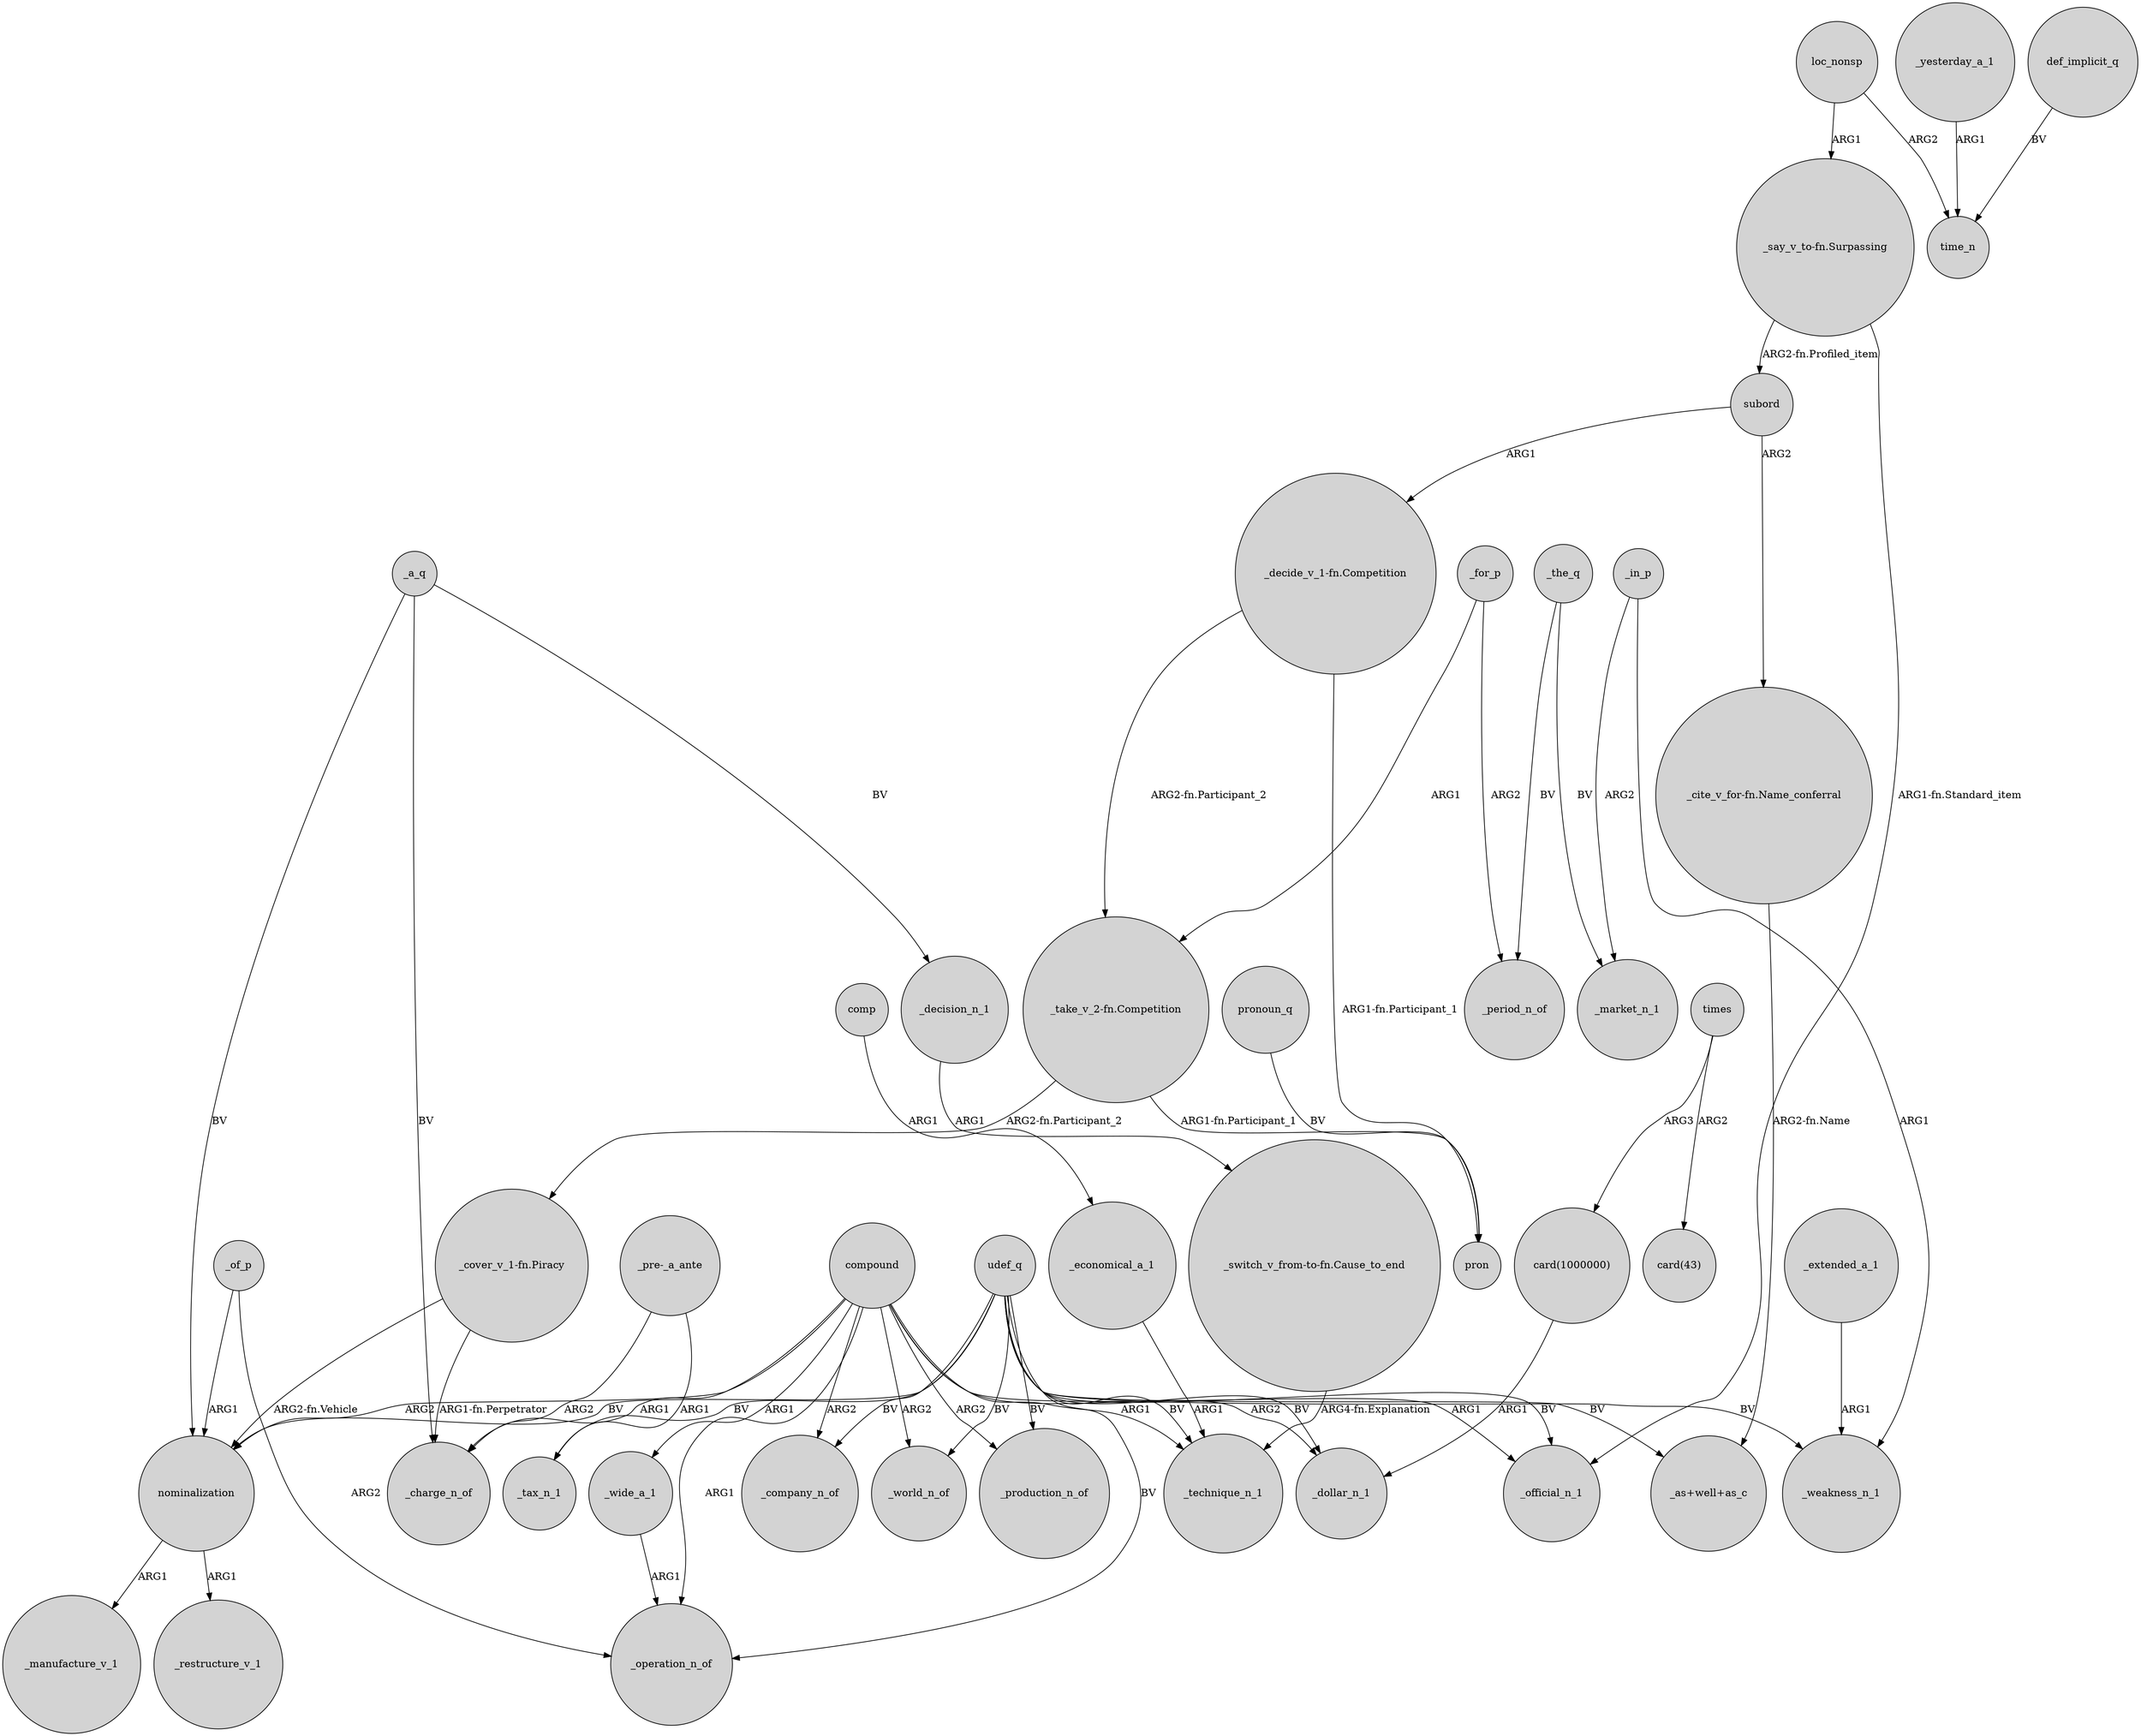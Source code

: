 digraph {
	node [shape=circle style=filled]
	compound -> _world_n_of [label=ARG2]
	_for_p -> "_take_v_2-fn.Competition" [label=ARG1]
	compound -> _charge_n_of [label=ARG1]
	times -> "card(43)" [label=ARG2]
	compound -> nominalization [label=ARG2]
	compound -> _dollar_n_1 [label=ARG2]
	comp -> _economical_a_1 [label=ARG1]
	udef_q -> "_as+well+as_c" [label=BV]
	_extended_a_1 -> _weakness_n_1 [label=ARG1]
	udef_q -> _dollar_n_1 [label=BV]
	_a_q -> _charge_n_of [label=BV]
	_yesterday_a_1 -> time_n [label=ARG1]
	udef_q -> _weakness_n_1 [label=BV]
	udef_q -> _production_n_of [label=BV]
	_for_p -> _period_n_of [label=ARG2]
	nominalization -> _manufacture_v_1 [label=ARG1]
	_of_p -> nominalization [label=ARG1]
	_the_q -> _period_n_of [label=BV]
	compound -> _official_n_1 [label=ARG1]
	udef_q -> _operation_n_of [label=BV]
	"_cover_v_1-fn.Piracy" -> _charge_n_of [label="ARG1-fn.Perpetrator"]
	"_decide_v_1-fn.Competition" -> "_take_v_2-fn.Competition" [label="ARG2-fn.Participant_2"]
	_of_p -> _operation_n_of [label=ARG2]
	_in_p -> _weakness_n_1 [label=ARG1]
	_a_q -> _decision_n_1 [label=BV]
	loc_nonsp -> time_n [label=ARG2]
	_economical_a_1 -> _technique_n_1 [label=ARG1]
	udef_q -> _technique_n_1 [label=BV]
	_in_p -> _market_n_1 [label=ARG2]
	"_cover_v_1-fn.Piracy" -> nominalization [label="ARG2-fn.Vehicle"]
	def_implicit_q -> time_n [label=BV]
	udef_q -> _tax_n_1 [label=BV]
	compound -> _operation_n_of [label=ARG1]
	subord -> "_decide_v_1-fn.Competition" [label=ARG1]
	"_decide_v_1-fn.Competition" -> pron [label="ARG1-fn.Participant_1"]
	"_pre-_a_ante" -> _tax_n_1 [label=ARG1]
	subord -> "_cite_v_for-fn.Name_conferral" [label=ARG2]
	"_take_v_2-fn.Competition" -> pron [label="ARG1-fn.Participant_1"]
	loc_nonsp -> "_say_v_to-fn.Surpassing" [label=ARG1]
	"_switch_v_from-to-fn.Cause_to_end" -> _technique_n_1 [label="ARG4-fn.Explanation"]
	udef_q -> _official_n_1 [label=BV]
	udef_q -> nominalization [label=BV]
	nominalization -> _restructure_v_1 [label=ARG1]
	compound -> _production_n_of [label=ARG2]
	compound -> _company_n_of [label=ARG2]
	_the_q -> _market_n_1 [label=BV]
	_a_q -> nominalization [label=BV]
	"_take_v_2-fn.Competition" -> "_cover_v_1-fn.Piracy" [label="ARG2-fn.Participant_2"]
	"card(1000000)" -> _dollar_n_1 [label=ARG1]
	pronoun_q -> pron [label=BV]
	_wide_a_1 -> _operation_n_of [label=ARG1]
	compound -> _technique_n_1 [label=ARG1]
	udef_q -> _company_n_of [label=BV]
	"_pre-_a_ante" -> _charge_n_of [label=ARG2]
	udef_q -> _world_n_of [label=BV]
	"_say_v_to-fn.Surpassing" -> _official_n_1 [label="ARG1-fn.Standard_item"]
	compound -> _wide_a_1 [label=ARG1]
	times -> "card(1000000)" [label=ARG3]
	"_cite_v_for-fn.Name_conferral" -> "_as+well+as_c" [label="ARG2-fn.Name"]
	_decision_n_1 -> "_switch_v_from-to-fn.Cause_to_end" [label=ARG1]
	"_say_v_to-fn.Surpassing" -> subord [label="ARG2-fn.Profiled_item"]
}
